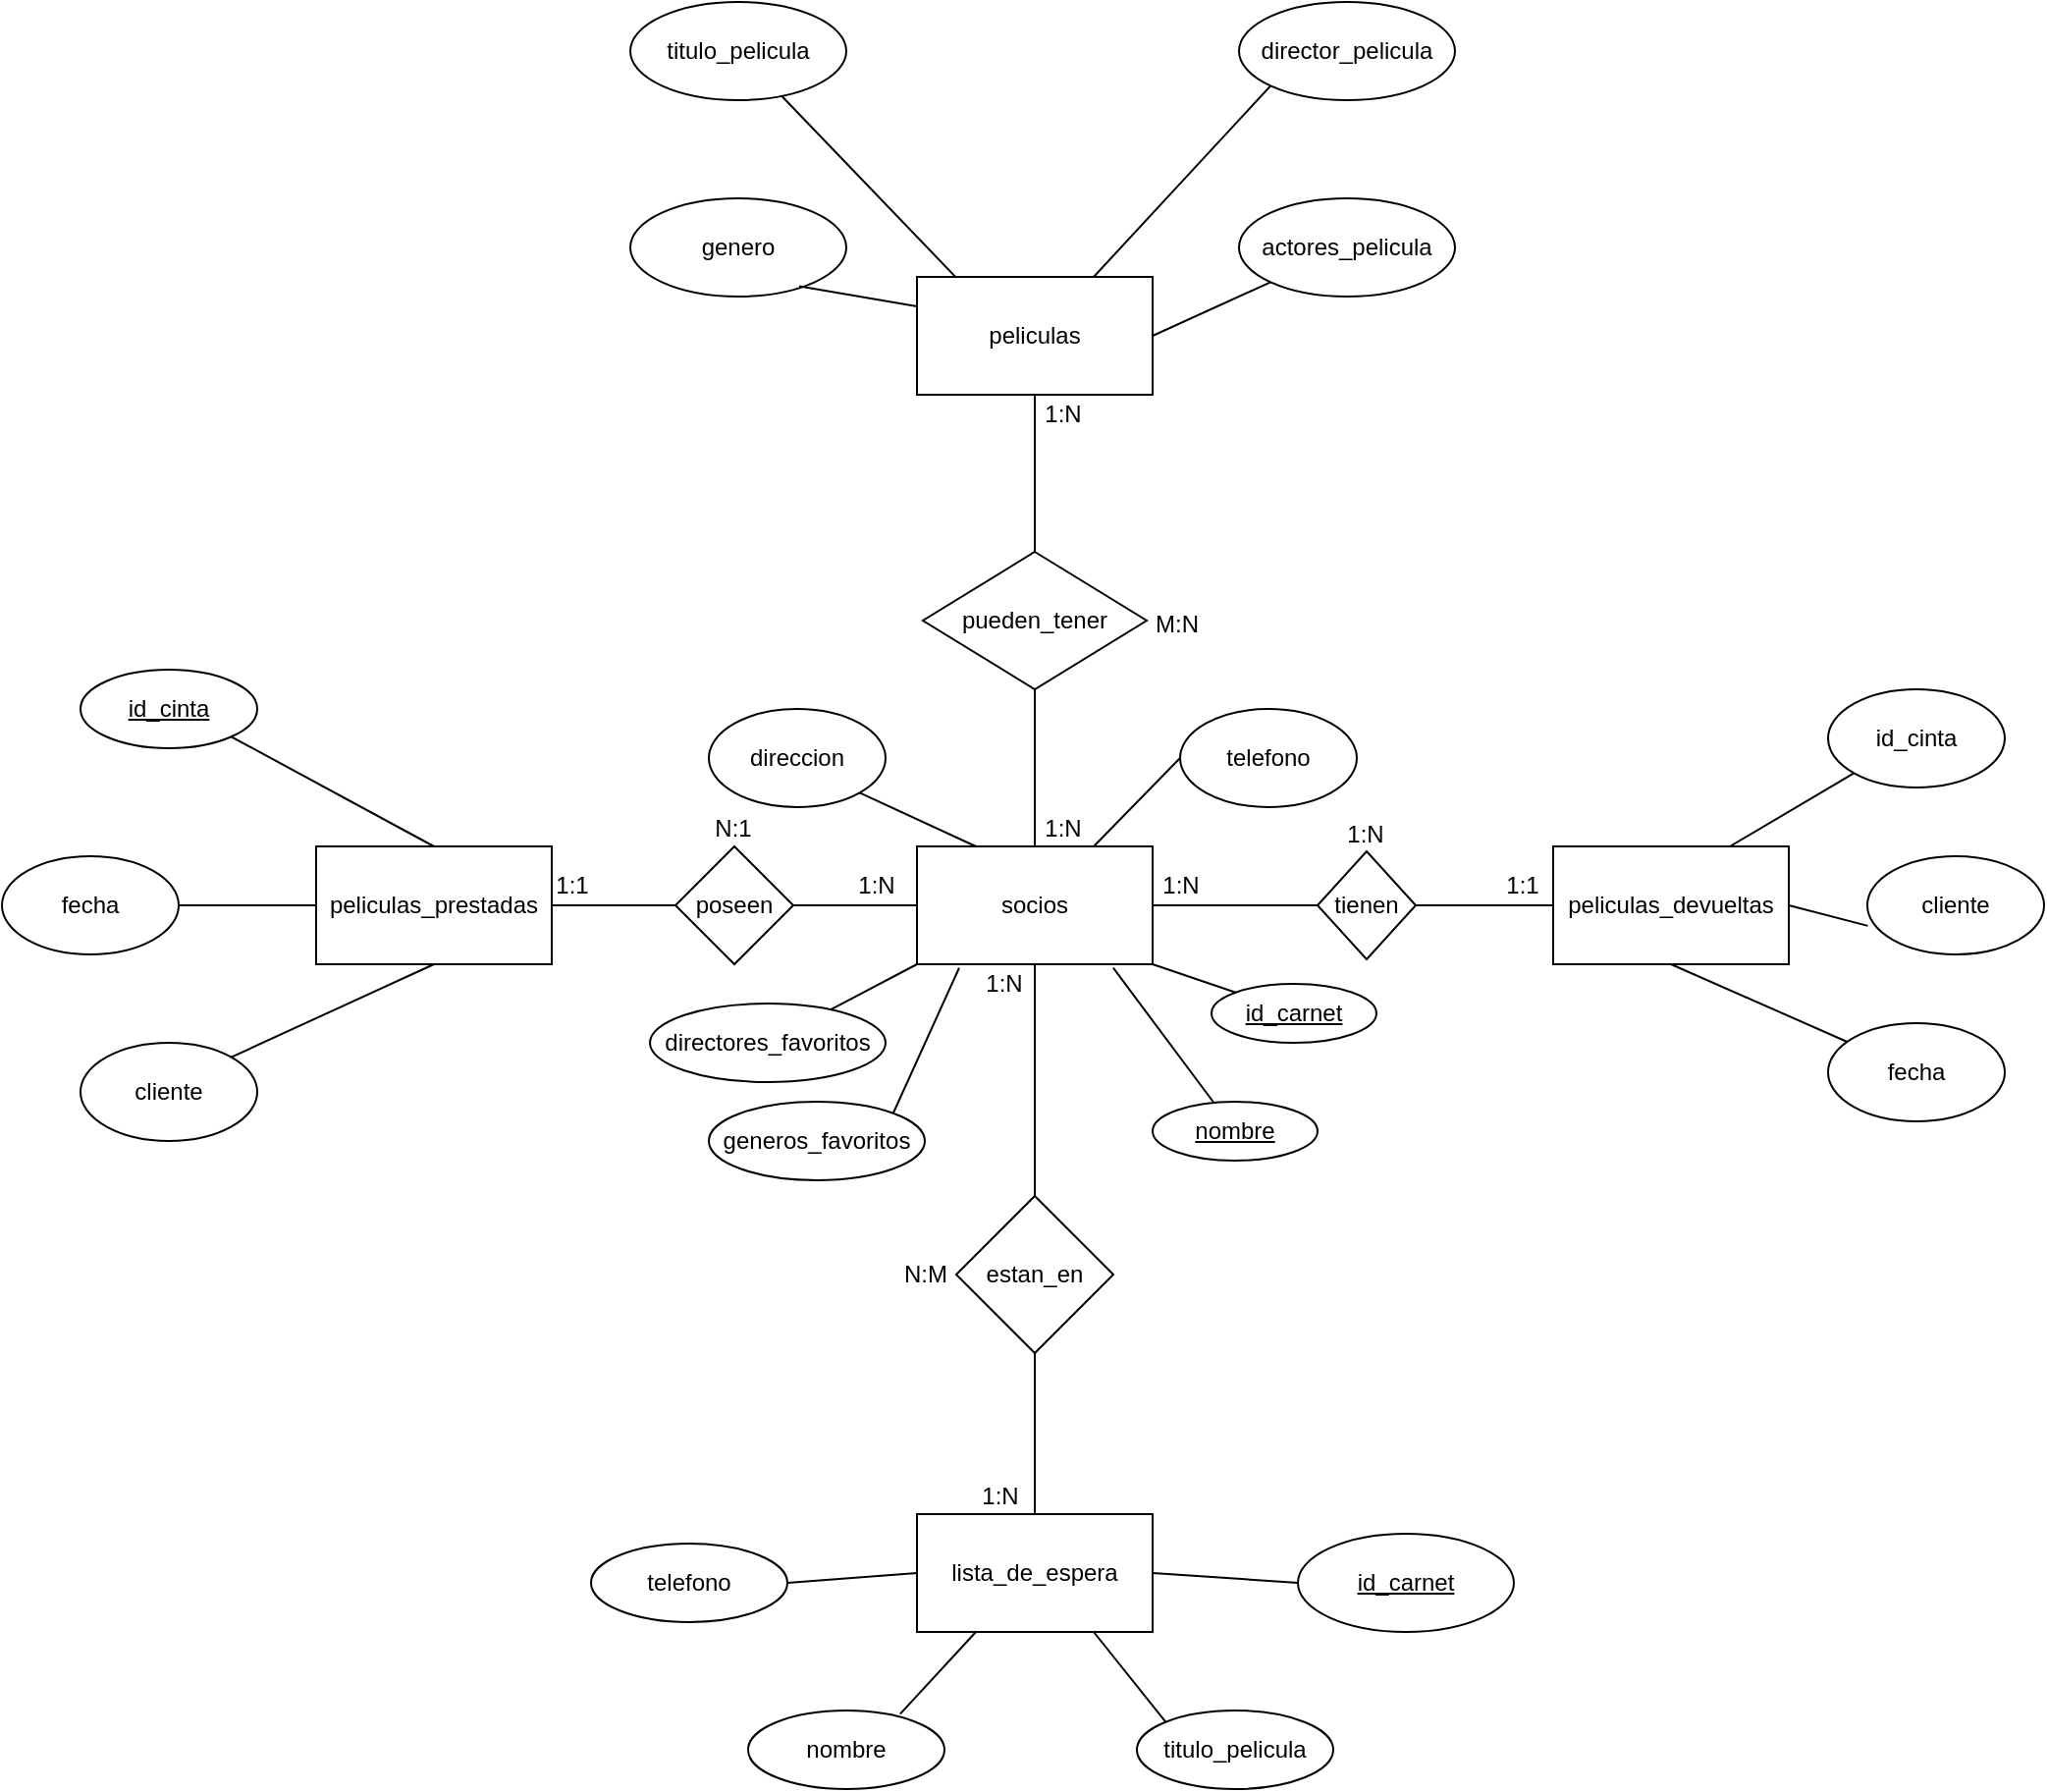 <mxfile version="20.8.20" type="device"><diagram name="Page-1" id="7TGvGukXrmsUolFxx-K8"><mxGraphModel dx="1134" dy="1691" grid="1" gridSize="10" guides="1" tooltips="1" connect="1" arrows="1" fold="1" page="1" pageScale="1" pageWidth="850" pageHeight="1100" math="0" shadow="0"><root><mxCell id="0"/><mxCell id="1" parent="0"/><mxCell id="-GkaEZZRcH4CmrH-DaCW-1" value="peliculas_prestadas" style="rounded=0;whiteSpace=wrap;html=1;" parent="1" vertex="1"><mxGeometry x="170" y="110" width="120" height="60" as="geometry"/></mxCell><mxCell id="-GkaEZZRcH4CmrH-DaCW-2" value="&lt;div&gt;lista_de_espera&lt;/div&gt;" style="rounded=0;whiteSpace=wrap;html=1;" parent="1" vertex="1"><mxGeometry x="476" y="450" width="120" height="60" as="geometry"/></mxCell><mxCell id="-GkaEZZRcH4CmrH-DaCW-3" value="peliculas_devueltas" style="rounded=0;whiteSpace=wrap;html=1;" parent="1" vertex="1"><mxGeometry x="800" y="110" width="120" height="60" as="geometry"/></mxCell><mxCell id="-GkaEZZRcH4CmrH-DaCW-4" value="socios" style="rounded=0;whiteSpace=wrap;html=1;" parent="1" vertex="1"><mxGeometry x="476" y="110" width="120" height="60" as="geometry"/></mxCell><mxCell id="-GkaEZZRcH4CmrH-DaCW-5" value="peliculas" style="rounded=0;whiteSpace=wrap;html=1;" parent="1" vertex="1"><mxGeometry x="476" y="-180" width="120" height="60" as="geometry"/></mxCell><mxCell id="-GkaEZZRcH4CmrH-DaCW-7" value="tienen" style="rhombus;whiteSpace=wrap;html=1;" parent="1" vertex="1"><mxGeometry x="680" y="112.5" width="50" height="55" as="geometry"/></mxCell><mxCell id="-GkaEZZRcH4CmrH-DaCW-8" value="estan_en" style="rhombus;whiteSpace=wrap;html=1;" parent="1" vertex="1"><mxGeometry x="496" y="288" width="80" height="80" as="geometry"/></mxCell><mxCell id="-GkaEZZRcH4CmrH-DaCW-10" value="poseen" style="rhombus;whiteSpace=wrap;html=1;" parent="1" vertex="1"><mxGeometry x="353" y="110" width="60" height="60" as="geometry"/></mxCell><mxCell id="-GkaEZZRcH4CmrH-DaCW-11" value="pueden_tener" style="rhombus;whiteSpace=wrap;html=1;" parent="1" vertex="1"><mxGeometry x="479" y="-40" width="114" height="70" as="geometry"/></mxCell><mxCell id="-GkaEZZRcH4CmrH-DaCW-12" value="&lt;u&gt;id_cinta&lt;/u&gt;" style="ellipse;whiteSpace=wrap;html=1;" parent="1" vertex="1"><mxGeometry x="50" y="20" width="90" height="40" as="geometry"/></mxCell><mxCell id="-GkaEZZRcH4CmrH-DaCW-26" value="titulo_pelicula" style="ellipse;whiteSpace=wrap;html=1;" parent="1" vertex="1"><mxGeometry x="330" y="-320" width="110" height="50" as="geometry"/></mxCell><mxCell id="-GkaEZZRcH4CmrH-DaCW-28" value="&lt;u&gt;id_carnet&lt;/u&gt;" style="ellipse;whiteSpace=wrap;html=1;" parent="1" vertex="1"><mxGeometry x="670" y="460" width="110" height="50" as="geometry"/></mxCell><mxCell id="-GkaEZZRcH4CmrH-DaCW-29" value="&lt;u&gt;id_carnet&lt;/u&gt;" style="ellipse;whiteSpace=wrap;html=1;" parent="1" vertex="1"><mxGeometry x="626" y="180" width="84" height="30" as="geometry"/></mxCell><mxCell id="-GkaEZZRcH4CmrH-DaCW-35" value="fecha" style="ellipse;whiteSpace=wrap;html=1;" parent="1" vertex="1"><mxGeometry x="10" y="115" width="90" height="50" as="geometry"/></mxCell><mxCell id="-GkaEZZRcH4CmrH-DaCW-36" value="cliente" style="ellipse;whiteSpace=wrap;html=1;" parent="1" vertex="1"><mxGeometry x="50" y="210" width="90" height="50" as="geometry"/></mxCell><mxCell id="-GkaEZZRcH4CmrH-DaCW-37" value="director_pelicula" style="ellipse;whiteSpace=wrap;html=1;" parent="1" vertex="1"><mxGeometry x="640" y="-320" width="110" height="50" as="geometry"/></mxCell><mxCell id="-GkaEZZRcH4CmrH-DaCW-38" value="genero" style="ellipse;whiteSpace=wrap;html=1;" parent="1" vertex="1"><mxGeometry x="330" y="-220" width="110" height="50" as="geometry"/></mxCell><mxCell id="-GkaEZZRcH4CmrH-DaCW-39" value="actores_pelicula" style="ellipse;whiteSpace=wrap;html=1;" parent="1" vertex="1"><mxGeometry x="640" y="-220" width="110" height="50" as="geometry"/></mxCell><mxCell id="-GkaEZZRcH4CmrH-DaCW-40" value="telefono" style="ellipse;whiteSpace=wrap;html=1;" parent="1" vertex="1"><mxGeometry x="610" y="40" width="90" height="50" as="geometry"/></mxCell><mxCell id="-GkaEZZRcH4CmrH-DaCW-41" value="fecha" style="ellipse;whiteSpace=wrap;html=1;" parent="1" vertex="1"><mxGeometry x="940" y="200" width="90" height="50" as="geometry"/></mxCell><mxCell id="-GkaEZZRcH4CmrH-DaCW-42" value="nombre" style="ellipse;whiteSpace=wrap;html=1;" parent="1" vertex="1"><mxGeometry x="390" y="550" width="100" height="40" as="geometry"/></mxCell><mxCell id="-GkaEZZRcH4CmrH-DaCW-43" value="titulo_pelicula" style="ellipse;whiteSpace=wrap;html=1;" parent="1" vertex="1"><mxGeometry x="588" y="550" width="100" height="40" as="geometry"/></mxCell><mxCell id="-GkaEZZRcH4CmrH-DaCW-44" value="telefono" style="ellipse;whiteSpace=wrap;html=1;" parent="1" vertex="1"><mxGeometry x="310" y="465" width="100" height="40" as="geometry"/></mxCell><mxCell id="-GkaEZZRcH4CmrH-DaCW-51" value="generos_favoritos" style="ellipse;whiteSpace=wrap;html=1;" parent="1" vertex="1"><mxGeometry x="370" y="240" width="110" height="40" as="geometry"/></mxCell><mxCell id="-GkaEZZRcH4CmrH-DaCW-52" value="directores_favoritos" style="ellipse;whiteSpace=wrap;html=1;" parent="1" vertex="1"><mxGeometry x="340" y="190" width="120" height="40" as="geometry"/></mxCell><mxCell id="2L5sRYoH0oUTSG-k0YFs-9" value="cliente" style="ellipse;whiteSpace=wrap;html=1;" parent="1" vertex="1"><mxGeometry x="960" y="115" width="90" height="50" as="geometry"/></mxCell><mxCell id="2L5sRYoH0oUTSG-k0YFs-10" value="id_cinta" style="ellipse;whiteSpace=wrap;html=1;" parent="1" vertex="1"><mxGeometry x="940" y="30" width="90" height="50" as="geometry"/></mxCell><mxCell id="UepeeG4PUTcT9nK51MCf-10" value="&lt;u&gt;nombre&lt;/u&gt;" style="ellipse;whiteSpace=wrap;html=1;" parent="1" vertex="1"><mxGeometry x="596" y="240" width="84" height="30" as="geometry"/></mxCell><mxCell id="UepeeG4PUTcT9nK51MCf-14" value="direccion" style="ellipse;whiteSpace=wrap;html=1;" parent="1" vertex="1"><mxGeometry x="370" y="40" width="90" height="50" as="geometry"/></mxCell><mxCell id="kwDTp9jLQYwWIxY-aF8c-1" value="" style="endArrow=none;html=1;rounded=0;entryX=0;entryY=1;entryDx=0;entryDy=0;exitX=1;exitY=0.5;exitDx=0;exitDy=0;" edge="1" parent="1" source="-GkaEZZRcH4CmrH-DaCW-5" target="-GkaEZZRcH4CmrH-DaCW-39"><mxGeometry width="50" height="50" relative="1" as="geometry"><mxPoint x="638" y="-80" as="sourcePoint"/><mxPoint x="688" y="-130" as="targetPoint"/></mxGeometry></mxCell><mxCell id="kwDTp9jLQYwWIxY-aF8c-2" value="" style="endArrow=none;html=1;rounded=0;entryX=0;entryY=1;entryDx=0;entryDy=0;exitX=0.75;exitY=0;exitDx=0;exitDy=0;" edge="1" parent="1" source="-GkaEZZRcH4CmrH-DaCW-5" target="-GkaEZZRcH4CmrH-DaCW-37"><mxGeometry width="50" height="50" relative="1" as="geometry"><mxPoint x="576" y="-210" as="sourcePoint"/><mxPoint x="626" y="-260" as="targetPoint"/></mxGeometry></mxCell><mxCell id="kwDTp9jLQYwWIxY-aF8c-3" value="" style="endArrow=none;html=1;rounded=0;entryX=0;entryY=0.25;entryDx=0;entryDy=0;exitX=0.782;exitY=0.894;exitDx=0;exitDy=0;exitPerimeter=0;" edge="1" parent="1" source="-GkaEZZRcH4CmrH-DaCW-38" target="-GkaEZZRcH4CmrH-DaCW-5"><mxGeometry width="50" height="50" relative="1" as="geometry"><mxPoint x="400" y="-125" as="sourcePoint"/><mxPoint x="450" y="-175" as="targetPoint"/></mxGeometry></mxCell><mxCell id="kwDTp9jLQYwWIxY-aF8c-4" value="" style="endArrow=none;html=1;rounded=0;exitX=0.167;exitY=0.007;exitDx=0;exitDy=0;exitPerimeter=0;" edge="1" parent="1" source="-GkaEZZRcH4CmrH-DaCW-5" target="-GkaEZZRcH4CmrH-DaCW-26"><mxGeometry width="50" height="50" relative="1" as="geometry"><mxPoint x="446" y="-230" as="sourcePoint"/><mxPoint x="496" y="-280" as="targetPoint"/></mxGeometry></mxCell><mxCell id="kwDTp9jLQYwWIxY-aF8c-5" value="" style="endArrow=none;html=1;rounded=0;exitX=0.5;exitY=0;exitDx=0;exitDy=0;entryX=0.5;entryY=1;entryDx=0;entryDy=0;" edge="1" parent="1" source="-GkaEZZRcH4CmrH-DaCW-11" target="-GkaEZZRcH4CmrH-DaCW-5"><mxGeometry width="50" height="50" relative="1" as="geometry"><mxPoint x="511" y="-60" as="sourcePoint"/><mxPoint x="561" y="-110" as="targetPoint"/></mxGeometry></mxCell><mxCell id="kwDTp9jLQYwWIxY-aF8c-7" value="" style="endArrow=none;html=1;rounded=0;exitX=0.25;exitY=0;exitDx=0;exitDy=0;entryX=1;entryY=1;entryDx=0;entryDy=0;" edge="1" parent="1" source="-GkaEZZRcH4CmrH-DaCW-4" target="UepeeG4PUTcT9nK51MCf-14"><mxGeometry width="50" height="50" relative="1" as="geometry"><mxPoint x="546" y="-30" as="sourcePoint"/><mxPoint x="546" y="-110" as="targetPoint"/></mxGeometry></mxCell><mxCell id="kwDTp9jLQYwWIxY-aF8c-8" value="" style="endArrow=none;html=1;rounded=0;exitX=0.5;exitY=0;exitDx=0;exitDy=0;entryX=0.5;entryY=1;entryDx=0;entryDy=0;" edge="1" parent="1" source="-GkaEZZRcH4CmrH-DaCW-4" target="-GkaEZZRcH4CmrH-DaCW-11"><mxGeometry width="50" height="50" relative="1" as="geometry"><mxPoint x="556" y="-20" as="sourcePoint"/><mxPoint x="556" y="-100" as="targetPoint"/></mxGeometry></mxCell><mxCell id="kwDTp9jLQYwWIxY-aF8c-9" value="" style="endArrow=none;html=1;rounded=0;exitX=0.75;exitY=0;exitDx=0;exitDy=0;entryX=0;entryY=0.5;entryDx=0;entryDy=0;" edge="1" parent="1" source="-GkaEZZRcH4CmrH-DaCW-4" target="-GkaEZZRcH4CmrH-DaCW-40"><mxGeometry width="50" height="50" relative="1" as="geometry"><mxPoint x="566" y="-10" as="sourcePoint"/><mxPoint x="566" y="-90" as="targetPoint"/></mxGeometry></mxCell><mxCell id="kwDTp9jLQYwWIxY-aF8c-10" value="" style="endArrow=none;html=1;rounded=0;entryX=0;entryY=1;entryDx=0;entryDy=0;" edge="1" parent="1" source="-GkaEZZRcH4CmrH-DaCW-52" target="-GkaEZZRcH4CmrH-DaCW-4"><mxGeometry width="50" height="50" relative="1" as="geometry"><mxPoint x="576" y="120" as="sourcePoint"/><mxPoint x="620" y="75" as="targetPoint"/></mxGeometry></mxCell><mxCell id="kwDTp9jLQYwWIxY-aF8c-11" value="" style="endArrow=none;html=1;rounded=0;exitX=1;exitY=0;exitDx=0;exitDy=0;entryX=0.179;entryY=1.031;entryDx=0;entryDy=0;entryPerimeter=0;" edge="1" parent="1" source="-GkaEZZRcH4CmrH-DaCW-51" target="-GkaEZZRcH4CmrH-DaCW-4"><mxGeometry width="50" height="50" relative="1" as="geometry"><mxPoint x="586" y="130" as="sourcePoint"/><mxPoint x="630" y="85" as="targetPoint"/></mxGeometry></mxCell><mxCell id="kwDTp9jLQYwWIxY-aF8c-12" value="" style="endArrow=none;html=1;rounded=0;exitX=0.833;exitY=1.031;exitDx=0;exitDy=0;exitPerimeter=0;" edge="1" parent="1" source="-GkaEZZRcH4CmrH-DaCW-4" target="UepeeG4PUTcT9nK51MCf-10"><mxGeometry width="50" height="50" relative="1" as="geometry"><mxPoint x="596" y="140" as="sourcePoint"/><mxPoint x="640" y="95" as="targetPoint"/></mxGeometry></mxCell><mxCell id="kwDTp9jLQYwWIxY-aF8c-13" value="" style="endArrow=none;html=1;rounded=0;exitX=1;exitY=1;exitDx=0;exitDy=0;entryX=0;entryY=0;entryDx=0;entryDy=0;" edge="1" parent="1" source="-GkaEZZRcH4CmrH-DaCW-4" target="-GkaEZZRcH4CmrH-DaCW-29"><mxGeometry width="50" height="50" relative="1" as="geometry"><mxPoint x="606" y="150" as="sourcePoint"/><mxPoint x="650" y="105" as="targetPoint"/></mxGeometry></mxCell><mxCell id="kwDTp9jLQYwWIxY-aF8c-14" value="" style="endArrow=none;html=1;rounded=0;exitX=1;exitY=0.5;exitDx=0;exitDy=0;entryX=0;entryY=0.5;entryDx=0;entryDy=0;" edge="1" parent="1" source="-GkaEZZRcH4CmrH-DaCW-7" target="-GkaEZZRcH4CmrH-DaCW-3"><mxGeometry width="50" height="50" relative="1" as="geometry"><mxPoint x="606" y="180" as="sourcePoint"/><mxPoint x="648" y="195" as="targetPoint"/></mxGeometry></mxCell><mxCell id="kwDTp9jLQYwWIxY-aF8c-15" value="" style="endArrow=none;html=1;rounded=0;exitX=1;exitY=0.5;exitDx=0;exitDy=0;entryX=0;entryY=0.5;entryDx=0;entryDy=0;" edge="1" parent="1" source="-GkaEZZRcH4CmrH-DaCW-4" target="-GkaEZZRcH4CmrH-DaCW-7"><mxGeometry width="50" height="50" relative="1" as="geometry"><mxPoint x="616" y="190" as="sourcePoint"/><mxPoint x="658" y="205" as="targetPoint"/></mxGeometry></mxCell><mxCell id="kwDTp9jLQYwWIxY-aF8c-16" value="" style="endArrow=none;html=1;rounded=0;exitX=0.75;exitY=0;exitDx=0;exitDy=0;entryX=0;entryY=1;entryDx=0;entryDy=0;" edge="1" parent="1" source="-GkaEZZRcH4CmrH-DaCW-3" target="2L5sRYoH0oUTSG-k0YFs-10"><mxGeometry width="50" height="50" relative="1" as="geometry"><mxPoint x="626" y="200" as="sourcePoint"/><mxPoint x="668" y="215" as="targetPoint"/></mxGeometry></mxCell><mxCell id="kwDTp9jLQYwWIxY-aF8c-17" value="" style="endArrow=none;html=1;rounded=0;exitX=0.5;exitY=1;exitDx=0;exitDy=0;" edge="1" parent="1" source="-GkaEZZRcH4CmrH-DaCW-3" target="-GkaEZZRcH4CmrH-DaCW-41"><mxGeometry width="50" height="50" relative="1" as="geometry"><mxPoint x="636" y="210" as="sourcePoint"/><mxPoint x="678" y="225" as="targetPoint"/></mxGeometry></mxCell><mxCell id="kwDTp9jLQYwWIxY-aF8c-18" value="" style="endArrow=none;html=1;rounded=0;exitX=1;exitY=0.5;exitDx=0;exitDy=0;entryX=0.003;entryY=0.709;entryDx=0;entryDy=0;entryPerimeter=0;" edge="1" parent="1" source="-GkaEZZRcH4CmrH-DaCW-3" target="2L5sRYoH0oUTSG-k0YFs-9"><mxGeometry width="50" height="50" relative="1" as="geometry"><mxPoint x="646" y="220" as="sourcePoint"/><mxPoint x="688" y="235" as="targetPoint"/></mxGeometry></mxCell><mxCell id="kwDTp9jLQYwWIxY-aF8c-19" value="" style="endArrow=none;html=1;rounded=0;exitX=0;exitY=0.5;exitDx=0;exitDy=0;entryX=1;entryY=0.5;entryDx=0;entryDy=0;" edge="1" parent="1" source="-GkaEZZRcH4CmrH-DaCW-4" target="-GkaEZZRcH4CmrH-DaCW-10"><mxGeometry width="50" height="50" relative="1" as="geometry"><mxPoint x="516" y="120" as="sourcePoint"/><mxPoint x="457" y="93" as="targetPoint"/></mxGeometry></mxCell><mxCell id="kwDTp9jLQYwWIxY-aF8c-20" value="" style="endArrow=none;html=1;rounded=0;exitX=0;exitY=0.5;exitDx=0;exitDy=0;entryX=1;entryY=0.5;entryDx=0;entryDy=0;" edge="1" parent="1" source="-GkaEZZRcH4CmrH-DaCW-10" target="-GkaEZZRcH4CmrH-DaCW-1"><mxGeometry width="50" height="50" relative="1" as="geometry"><mxPoint x="526" y="130" as="sourcePoint"/><mxPoint x="467" y="103" as="targetPoint"/></mxGeometry></mxCell><mxCell id="kwDTp9jLQYwWIxY-aF8c-21" value="" style="endArrow=none;html=1;rounded=0;entryX=1;entryY=0.5;entryDx=0;entryDy=0;exitX=0;exitY=0.5;exitDx=0;exitDy=0;" edge="1" parent="1" source="-GkaEZZRcH4CmrH-DaCW-1" target="-GkaEZZRcH4CmrH-DaCW-35"><mxGeometry width="50" height="50" relative="1" as="geometry"><mxPoint x="168.571" y="130" as="sourcePoint"/><mxPoint x="477" y="113" as="targetPoint"/></mxGeometry></mxCell><mxCell id="kwDTp9jLQYwWIxY-aF8c-22" value="" style="endArrow=none;html=1;rounded=0;exitX=1;exitY=0;exitDx=0;exitDy=0;entryX=0.5;entryY=1;entryDx=0;entryDy=0;" edge="1" parent="1" source="-GkaEZZRcH4CmrH-DaCW-36" target="-GkaEZZRcH4CmrH-DaCW-1"><mxGeometry width="50" height="50" relative="1" as="geometry"><mxPoint x="546" y="150" as="sourcePoint"/><mxPoint x="487" y="123" as="targetPoint"/></mxGeometry></mxCell><mxCell id="kwDTp9jLQYwWIxY-aF8c-23" value="" style="endArrow=none;html=1;rounded=0;exitX=0.5;exitY=0;exitDx=0;exitDy=0;entryX=1;entryY=1;entryDx=0;entryDy=0;" edge="1" parent="1" source="-GkaEZZRcH4CmrH-DaCW-1" target="-GkaEZZRcH4CmrH-DaCW-12"><mxGeometry width="50" height="50" relative="1" as="geometry"><mxPoint x="556" y="160" as="sourcePoint"/><mxPoint x="497" y="133" as="targetPoint"/></mxGeometry></mxCell><mxCell id="kwDTp9jLQYwWIxY-aF8c-24" value="" style="endArrow=none;html=1;rounded=0;exitX=0.5;exitY=1;exitDx=0;exitDy=0;entryX=0.5;entryY=0;entryDx=0;entryDy=0;" edge="1" parent="1" source="-GkaEZZRcH4CmrH-DaCW-4" target="-GkaEZZRcH4CmrH-DaCW-8"><mxGeometry width="50" height="50" relative="1" as="geometry"><mxPoint x="474" y="256" as="sourcePoint"/><mxPoint x="507" y="182" as="targetPoint"/></mxGeometry></mxCell><mxCell id="kwDTp9jLQYwWIxY-aF8c-25" value="" style="endArrow=none;html=1;rounded=0;exitX=1;exitY=0.5;exitDx=0;exitDy=0;entryX=0;entryY=0.5;entryDx=0;entryDy=0;" edge="1" parent="1" source="-GkaEZZRcH4CmrH-DaCW-44" target="-GkaEZZRcH4CmrH-DaCW-2"><mxGeometry width="50" height="50" relative="1" as="geometry"><mxPoint x="484" y="266" as="sourcePoint"/><mxPoint x="517" y="192" as="targetPoint"/></mxGeometry></mxCell><mxCell id="kwDTp9jLQYwWIxY-aF8c-26" value="" style="endArrow=none;html=1;rounded=0;exitX=0;exitY=0.5;exitDx=0;exitDy=0;entryX=1;entryY=0.5;entryDx=0;entryDy=0;" edge="1" parent="1" source="-GkaEZZRcH4CmrH-DaCW-28" target="-GkaEZZRcH4CmrH-DaCW-2"><mxGeometry width="50" height="50" relative="1" as="geometry"><mxPoint x="494" y="276" as="sourcePoint"/><mxPoint x="527" y="202" as="targetPoint"/></mxGeometry></mxCell><mxCell id="kwDTp9jLQYwWIxY-aF8c-27" value="" style="endArrow=none;html=1;rounded=0;exitX=0.75;exitY=1;exitDx=0;exitDy=0;entryX=0;entryY=0;entryDx=0;entryDy=0;" edge="1" parent="1" source="-GkaEZZRcH4CmrH-DaCW-2" target="-GkaEZZRcH4CmrH-DaCW-43"><mxGeometry width="50" height="50" relative="1" as="geometry"><mxPoint x="504" y="286" as="sourcePoint"/><mxPoint x="537" y="212" as="targetPoint"/></mxGeometry></mxCell><mxCell id="kwDTp9jLQYwWIxY-aF8c-28" value="" style="endArrow=none;html=1;rounded=0;exitX=0.774;exitY=0.046;exitDx=0;exitDy=0;entryX=0.25;entryY=1;entryDx=0;entryDy=0;exitPerimeter=0;" edge="1" parent="1" source="-GkaEZZRcH4CmrH-DaCW-42" target="-GkaEZZRcH4CmrH-DaCW-2"><mxGeometry width="50" height="50" relative="1" as="geometry"><mxPoint x="514" y="296" as="sourcePoint"/><mxPoint x="547" y="222" as="targetPoint"/></mxGeometry></mxCell><mxCell id="kwDTp9jLQYwWIxY-aF8c-29" value="" style="endArrow=none;html=1;rounded=0;exitX=0.5;exitY=1;exitDx=0;exitDy=0;entryX=0.5;entryY=0;entryDx=0;entryDy=0;" edge="1" parent="1" source="-GkaEZZRcH4CmrH-DaCW-8" target="-GkaEZZRcH4CmrH-DaCW-2"><mxGeometry width="50" height="50" relative="1" as="geometry"><mxPoint x="524" y="306" as="sourcePoint"/><mxPoint x="557" y="232" as="targetPoint"/></mxGeometry></mxCell><mxCell id="kwDTp9jLQYwWIxY-aF8c-30" value="1:N" style="text;html=1;align=center;verticalAlign=middle;resizable=0;points=[];autosize=1;strokeColor=none;fillColor=none;" vertex="1" parent="1"><mxGeometry x="530" y="-125" width="40" height="30" as="geometry"/></mxCell><mxCell id="kwDTp9jLQYwWIxY-aF8c-31" value="1:N" style="text;html=1;align=center;verticalAlign=middle;resizable=0;points=[];autosize=1;strokeColor=none;fillColor=none;" vertex="1" parent="1"><mxGeometry x="530" y="86" width="40" height="30" as="geometry"/></mxCell><mxCell id="kwDTp9jLQYwWIxY-aF8c-32" value="M:N" style="text;html=1;align=center;verticalAlign=middle;resizable=0;points=[];autosize=1;strokeColor=none;fillColor=none;" vertex="1" parent="1"><mxGeometry x="583" y="-18" width="50" height="30" as="geometry"/></mxCell><mxCell id="kwDTp9jLQYwWIxY-aF8c-33" value="1:1" style="text;html=1;align=center;verticalAlign=middle;resizable=0;points=[];autosize=1;strokeColor=none;fillColor=none;" vertex="1" parent="1"><mxGeometry x="764" y="115" width="40" height="30" as="geometry"/></mxCell><mxCell id="kwDTp9jLQYwWIxY-aF8c-34" value="1:N" style="text;html=1;align=center;verticalAlign=middle;resizable=0;points=[];autosize=1;strokeColor=none;fillColor=none;" vertex="1" parent="1"><mxGeometry x="590" y="115" width="40" height="30" as="geometry"/></mxCell><mxCell id="kwDTp9jLQYwWIxY-aF8c-35" value="1:N" style="text;html=1;align=center;verticalAlign=middle;resizable=0;points=[];autosize=1;strokeColor=none;fillColor=none;" vertex="1" parent="1"><mxGeometry x="684" y="89" width="40" height="30" as="geometry"/></mxCell><mxCell id="kwDTp9jLQYwWIxY-aF8c-36" value="1:N" style="text;html=1;align=center;verticalAlign=middle;resizable=0;points=[];autosize=1;strokeColor=none;fillColor=none;" vertex="1" parent="1"><mxGeometry x="500" y="165" width="40" height="30" as="geometry"/></mxCell><mxCell id="kwDTp9jLQYwWIxY-aF8c-37" value="1:N" style="text;html=1;align=center;verticalAlign=middle;resizable=0;points=[];autosize=1;strokeColor=none;fillColor=none;" vertex="1" parent="1"><mxGeometry x="498" y="426" width="40" height="30" as="geometry"/></mxCell><mxCell id="kwDTp9jLQYwWIxY-aF8c-38" value="N:M" style="text;html=1;align=center;verticalAlign=middle;resizable=0;points=[];autosize=1;strokeColor=none;fillColor=none;" vertex="1" parent="1"><mxGeometry x="455" y="313" width="50" height="30" as="geometry"/></mxCell><mxCell id="kwDTp9jLQYwWIxY-aF8c-39" value="1:N" style="text;html=1;align=center;verticalAlign=middle;resizable=0;points=[];autosize=1;strokeColor=none;fillColor=none;" vertex="1" parent="1"><mxGeometry x="435" y="115" width="40" height="30" as="geometry"/></mxCell><mxCell id="kwDTp9jLQYwWIxY-aF8c-41" value="1:1" style="text;html=1;align=center;verticalAlign=middle;resizable=0;points=[];autosize=1;strokeColor=none;fillColor=none;" vertex="1" parent="1"><mxGeometry x="280" y="115" width="40" height="30" as="geometry"/></mxCell><mxCell id="kwDTp9jLQYwWIxY-aF8c-42" value="N:1" style="text;html=1;align=center;verticalAlign=middle;resizable=0;points=[];autosize=1;strokeColor=none;fillColor=none;" vertex="1" parent="1"><mxGeometry x="362" y="86" width="40" height="30" as="geometry"/></mxCell></root></mxGraphModel></diagram></mxfile>